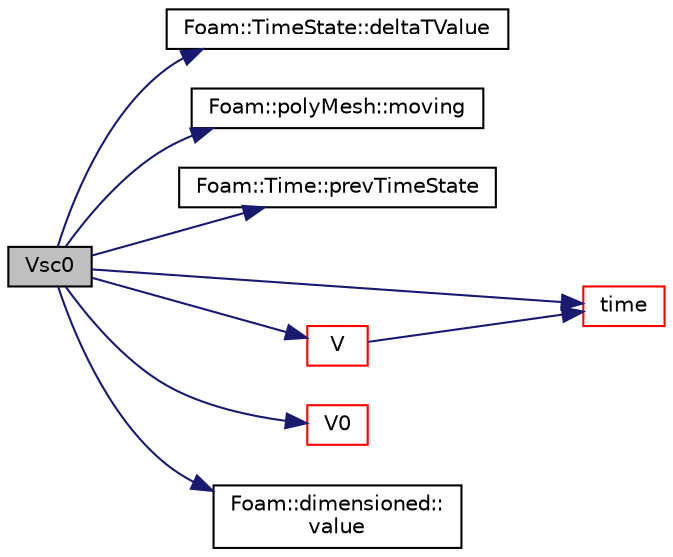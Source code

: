 digraph "Vsc0"
{
  bgcolor="transparent";
  edge [fontname="Helvetica",fontsize="10",labelfontname="Helvetica",labelfontsize="10"];
  node [fontname="Helvetica",fontsize="10",shape=record];
  rankdir="LR";
  Node1 [label="Vsc0",height=0.2,width=0.4,color="black", fillcolor="grey75", style="filled", fontcolor="black"];
  Node1 -> Node2 [color="midnightblue",fontsize="10",style="solid",fontname="Helvetica"];
  Node2 [label="Foam::TimeState::deltaTValue",height=0.2,width=0.4,color="black",URL="$a02603.html#a664afb7178a107bfcb662f688e0bcb62",tooltip="Return time step value. "];
  Node1 -> Node3 [color="midnightblue",fontsize="10",style="solid",fontname="Helvetica"];
  Node3 [label="Foam::polyMesh::moving",height=0.2,width=0.4,color="black",URL="$a01905.html#acf4d608f7e0fe874d68b2d9c15e73974",tooltip="Is mesh moving. "];
  Node1 -> Node4 [color="midnightblue",fontsize="10",style="solid",fontname="Helvetica"];
  Node4 [label="Foam::Time::prevTimeState",height=0.2,width=0.4,color="black",URL="$a02596.html#afab37f1ff1f8b9925d26334073705c55",tooltip="Return previous TimeState if time is being sub-cycled. "];
  Node1 -> Node5 [color="midnightblue",fontsize="10",style="solid",fontname="Helvetica"];
  Node5 [label="time",height=0.2,width=0.4,color="red",URL="$a00868.html#a48fcf6de2789aff6b430b5fc1a05693f",tooltip="Return the top-level database. "];
  Node1 -> Node6 [color="midnightblue",fontsize="10",style="solid",fontname="Helvetica"];
  Node6 [label="V",height=0.2,width=0.4,color="red",URL="$a00868.html#a9b38835cfdb259530b9d5006af5644e5",tooltip="Return cell volumes. "];
  Node6 -> Node5 [color="midnightblue",fontsize="10",style="solid",fontname="Helvetica"];
  Node1 -> Node7 [color="midnightblue",fontsize="10",style="solid",fontname="Helvetica"];
  Node7 [label="V0",height=0.2,width=0.4,color="red",URL="$a00868.html#a81c45cba07505c66c018ad0294109aa4",tooltip="Return old-time cell volumes. "];
  Node1 -> Node8 [color="midnightblue",fontsize="10",style="solid",fontname="Helvetica"];
  Node8 [label="Foam::dimensioned::\lvalue",height=0.2,width=0.4,color="black",URL="$a00526.html#a080d3824651cfcf52f72acceec615aaa",tooltip="Return const reference to value. "];
}

